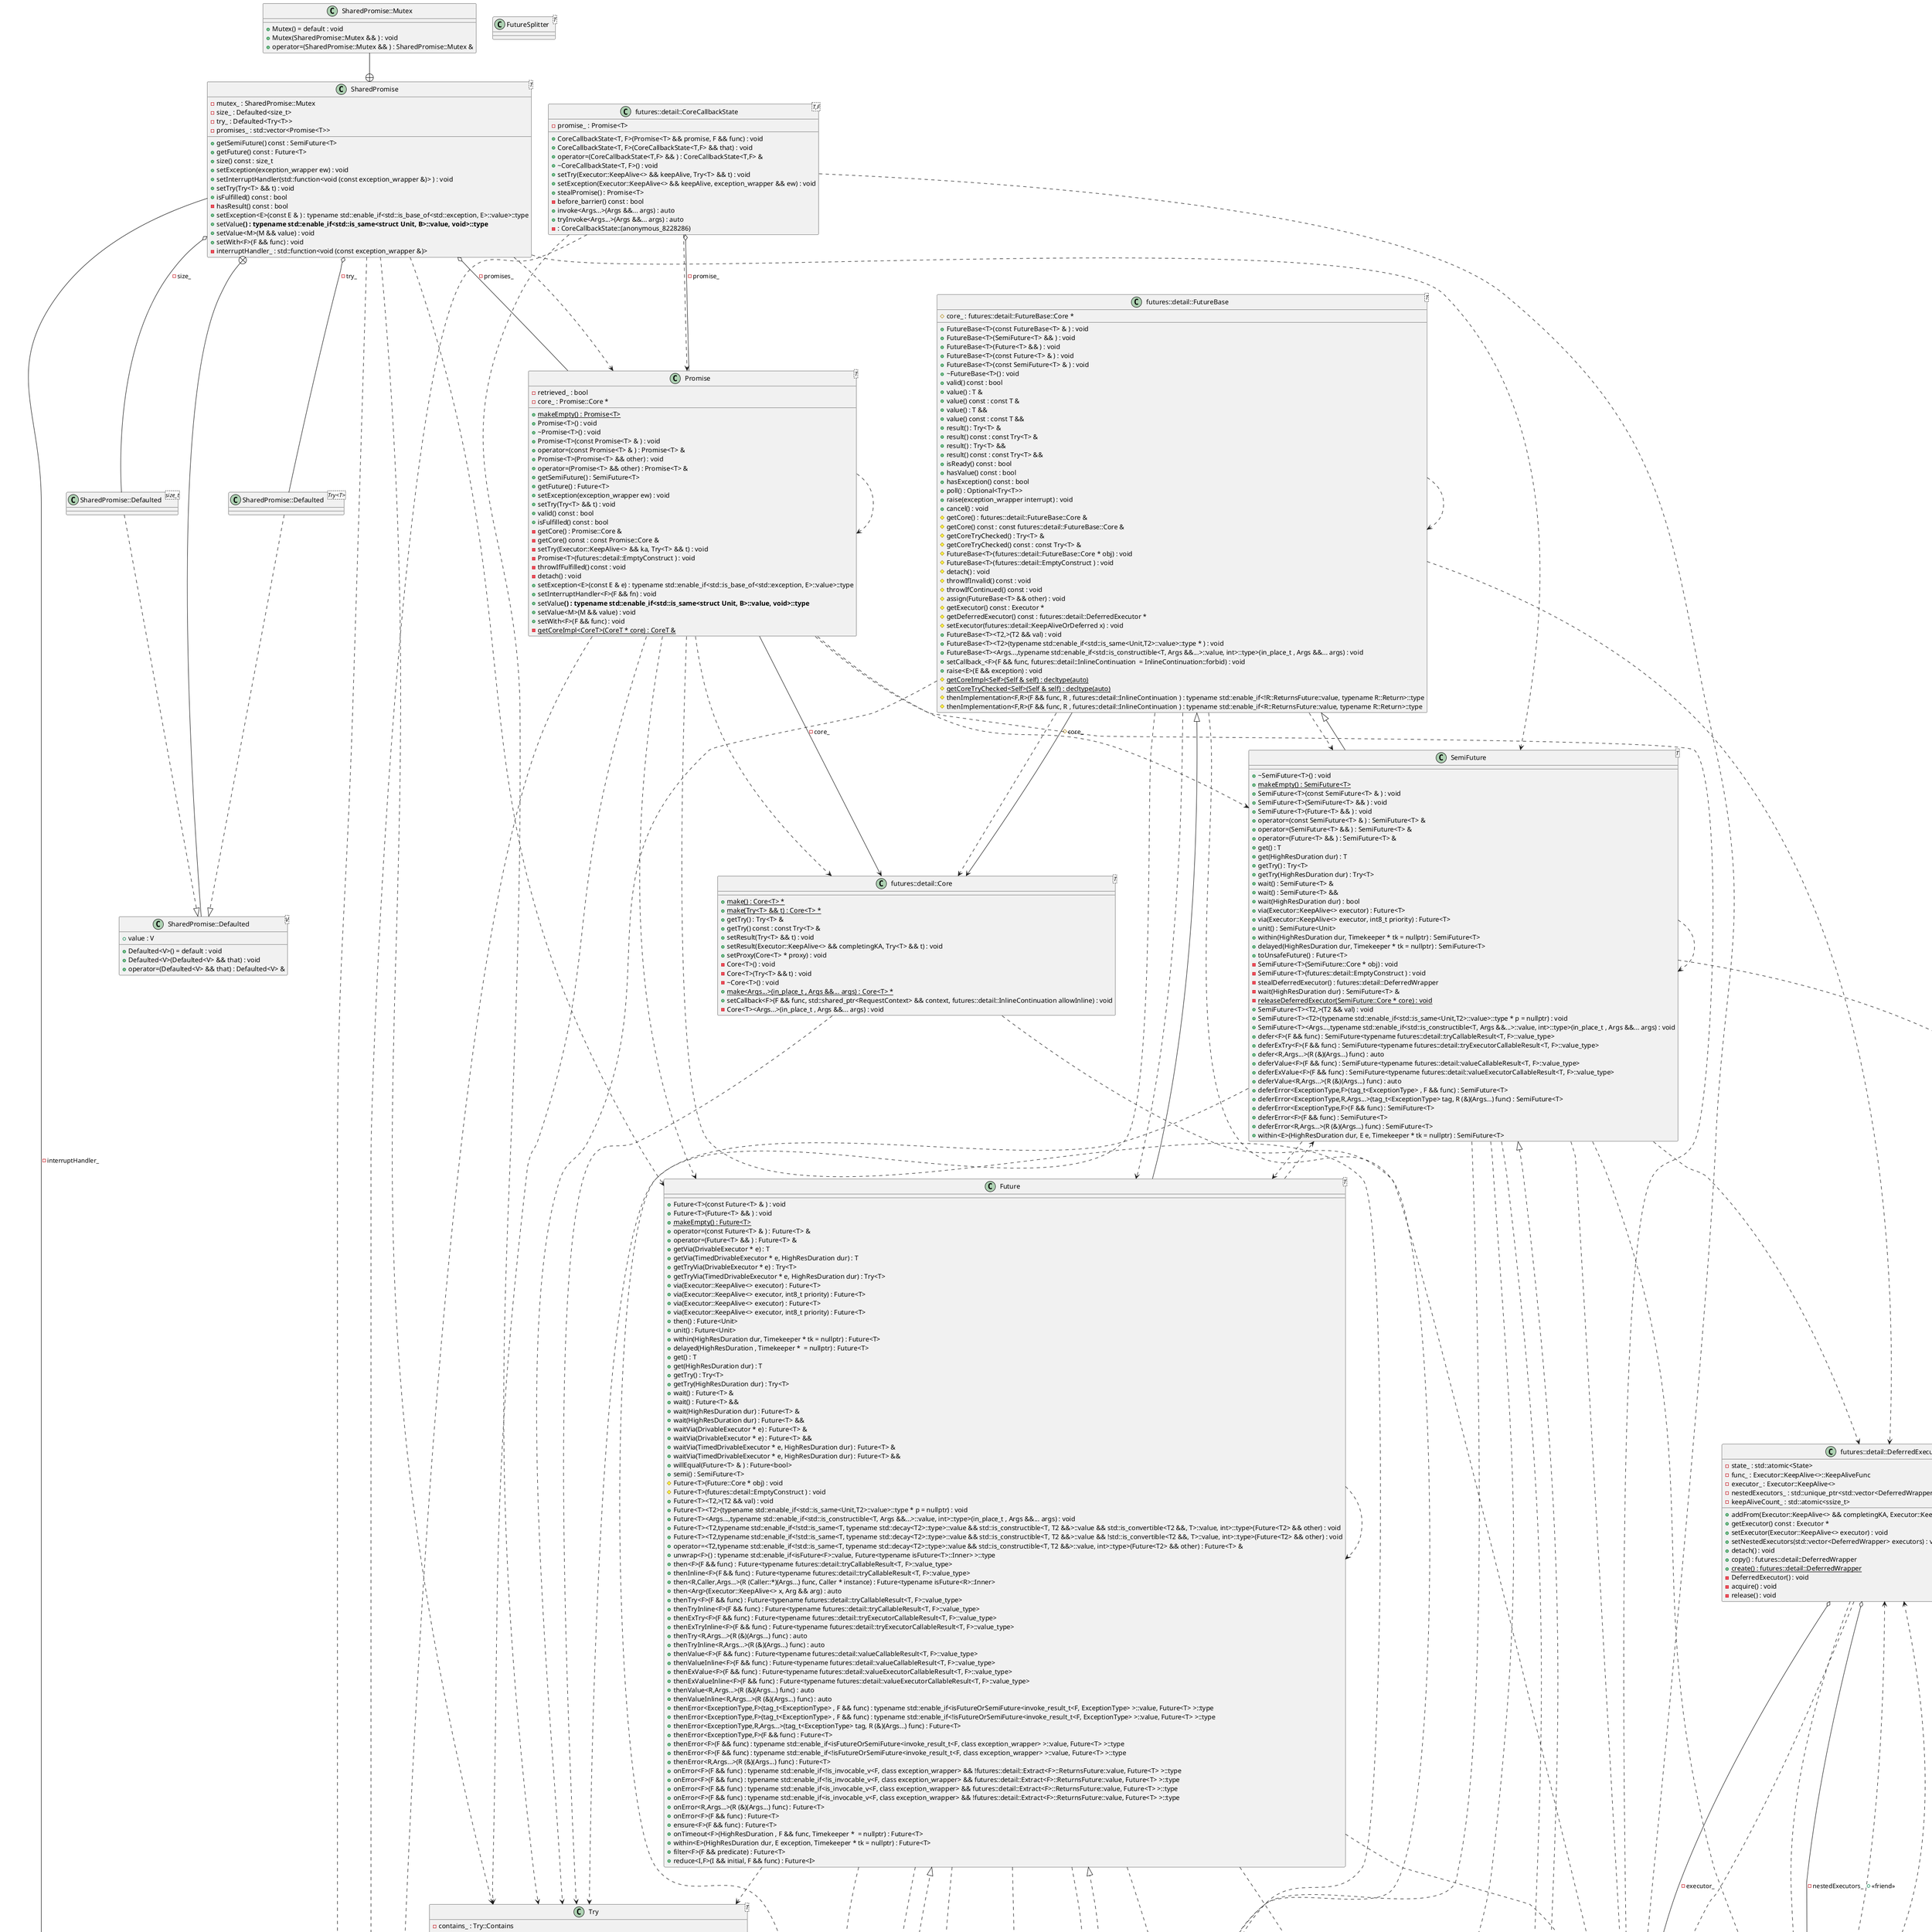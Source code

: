 @startuml
class "exception_wrapper" as C_0001539432614095357204
class C_0001539432614095357204 [[https://github.com/facebook/folly/blob/c7166a677d17ff0a52cb14e02a84ad0a75821ca7/folly/ExceptionWrapper.h#L161{exception_wrapper}]] {
{static} -onNoExceptionError(const char * name) : void
{static} -uninit_type_(const exception_wrapper * ) : const std::type_info *
{static} -as_exception_or_null_(const std::exception & ex) : const std::exception *
{static} -as_exception_or_null_(exception_wrapper::AnyException ) : const std::exception *
{static} +from_exception_ptr(const std::exception_ptr & eptr) : exception_wrapper
{static} +from_exception_ptr(std::exception_ptr && eptr) : exception_wrapper
+exception_wrapper() : void
+exception_wrapper(exception_wrapper && that) : void
+exception_wrapper(const exception_wrapper & that) : void
+operator=(exception_wrapper && that) : exception_wrapper &
+operator=(const exception_wrapper & that) : exception_wrapper &
+~exception_wrapper() : void
+exception_wrapper(std::exception_ptr ptr) : void
+swap(exception_wrapper & that) : void
+operator bool() const : bool
+operator!() const : bool
+reset() : void
+has_exception_ptr() const : bool
+get_exception() : std::exception *
+get_exception() const : const std::exception *
+to_exception_ptr() : std::exception_ptr
+to_exception_ptr() const : std::exception_ptr
{static} +none() : const std::type_info &
{static} +unknown() : const std::type_info &
+type() const : const std::type_info &
+what() const : fbstring
+class_name() const : fbstring
+throw_exception() const : void
{static} -noop_<Ret,Args...>(Args... ) : Ret
-exception_wrapper<Ex,As...>(exception_wrapper::ThrownTag , in_place_type_tag<Ex> , As &&... as) : void
-exception_wrapper<Ex,As...>(exception_wrapper::OnHeapTag , in_place_type_tag<Ex> , As &&... as) : void
-exception_wrapper<Ex,As...>(exception_wrapper::InSituTag , in_place_type_tag<Ex> , As &&... as) : void
{static} -handle_<This,CatchFns...>(std::false_type , This & this_, CatchFns &... fns) : void
{static} -handle_<This,CatchFns...>(std::true_type , This & this_, CatchFns &... fns) : void
{static} -with_exception_<Ex,This,Fn>(This & this_, Fn fn_) : _Bool
+exception_wrapper<Ex>(std::exception_ptr ptr, Ex & ex) : void
+exception_wrapper<Ex,Ex_,std::enable_if_t<static_cast<_Bool>(Conjunction<IsStdException<Ex_>, IsRegularExceptionType<Ex_> >::value), long>>(Ex && ex) : void
+exception_wrapper<Ex,Ex_,std::enable_if_t<static_cast<_Bool>(IsRegularExceptionType<Ex_>::value), long>>(in_place_t , Ex && ex) : void
+exception_wrapper<Ex,As...,std::enable_if_t<static_cast<_Bool>(IsRegularExceptionType<Ex>::value), long>>(in_place_type_tag<Ex> , As &&... as) : void
+get_exception<Ex>() : Ex *
+get_exception<Ex>() : const Ex *
+is_compatible_with<Ex>() : _Bool
+throw_with_nested<Ex>(Ex && ex) : void
+with_exception<Ex,Fn>(Fn fn) : _Bool
+with_exception<Ex,Fn>(Fn fn) : _Bool
+handle<CatchFns...>(CatchFns... fns) : void
+handle<CatchFns...>(CatchFns... fns) : void
- : exception_wrapper::(anonymous_3222246) [[[https://github.com/facebook/folly/blob/c7166a677d17ff0a52cb14e02a84ad0a75821ca7/folly/ExceptionWrapper.h#L337{}]]]
-vptr_ : const exception_wrapper::VTable * [[[https://github.com/facebook/folly/blob/c7166a677d17ff0a52cb14e02a84ad0a75821ca7/folly/ExceptionWrapper.h#L342{vptr_}]]]
{static} -uninit_ : const exception_wrapper::VTable [[[https://github.com/facebook/folly/blob/c7166a677d17ff0a52cb14e02a84ad0a75821ca7/folly/ExceptionWrapper.h#L205{uninit_}]]]
}
class "Unit" as C_0001149405143997573904
class C_0001149405143997573904 [[https://github.com/facebook/folly/blob/c7166a677d17ff0a52cb14e02a84ad0a75821ca7/folly/Unit.h#L36{Unit}]] {
+operator==(const Unit & ) const : bool
+operator!=(const Unit & ) const : bool
}
class "Try<T>" as C_0000135335628570802873
class C_0000135335628570802873 [[https://github.com/facebook/folly/blob/c7166a677d17ff0a52cb14e02a84ad0a75821ca7/folly/Try.h#L52{Try}]] {
+Try<T>() : void
+Try<T>(const T & v) : void
+Try<T>(T && v) : void
+Try<T>(exception_wrapper e) : void
+Try<T>(Try<T> && t) : void
+operator=(Try<T> && t) : Try<T> &
+Try<T>(const Try<T> & t) : void
+operator=(const Try<T> & t) : Try<T> &
+~Try<T>() : void
+value() : T &
+value() : T &&
+value() const : const T &
+value() const : const T &&
+throwIfFailed() const : void
+operator*() const : const T &
+operator*() : T &
+operator*() : T &&
+operator*() const : const T &&
+operator->() const : const T *
+operator->() : T *
+hasValue() const : bool
+hasException() const : bool
+exception() : exception_wrapper &
+exception() : exception_wrapper &&
+exception() const : const exception_wrapper &
+exception() const : const exception_wrapper &&
+tryGetExceptionObject() : std::exception *
+tryGetExceptionObject() const : const std::exception *
-destroy() : void
+Try<T><Args...>(in_place_t , Args &&... args) : void
+Try<T><T2>(typename std::enable_if<std::is_same<Unit,T2>::value,const Try<void> &>::type t) : void
+emplace<Args...>(Args &&... args) : T &
+emplaceException<Args...>(Args &&... args) : class exception_wrapper &
+hasException<Ex>() : _Bool
+tryGetExceptionObject<E>() : E *
+tryGetExceptionObject<E>() : const E *
+withException<Ex,F>(F func) : _Bool
+withException<Ex,F>(F func) : _Bool
+withException<F>(F func) : _Bool
+withException<F>(F func) : _Bool
+get<_Bool isTry,R>() : typename std::enable_if<isTry, R>::type
+get<_Bool isTry,R>() : typename std::enable_if<!isTry, R>::type
-contains_ : Try::Contains [[[https://github.com/facebook/folly/blob/c7166a677d17ff0a52cb14e02a84ad0a75821ca7/folly/Try.h#L356{contains_}]]]
- : Try::(anonymous_3397912) [[[https://github.com/facebook/folly/blob/c7166a677d17ff0a52cb14e02a84ad0a75821ca7/folly/Try.h#L357{}]]]
}
class "futures::detail::UniqueDeleter" as C_0000547783453785439447
class C_0000547783453785439447 [[https://github.com/facebook/folly/blob/c7166a677d17ff0a52cb14e02a84ad0a75821ca7/folly/futures/detail/Core.h#L78{UniqueDeleter}]] {
+operator()(futures::detail::DeferredExecutor * ptr) : void
}
class "futures::detail::DeferredExecutor" as C_0001108426710866155196
class C_0001108426710866155196 [[https://github.com/facebook/folly/blob/c7166a677d17ff0a52cb14e02a84ad0a75821ca7/folly/futures/detail/Core.h#L142{DeferredExecutor}]] {
+addFrom(Executor::KeepAlive<> && completingKA, Executor::KeepAlive<>::KeepAliveFunc func) : void
+getExecutor() const : Executor *
+setExecutor(Executor::KeepAlive<> executor) : void
+setNestedExecutors(std::vector<DeferredWrapper> executors) : void
+detach() : void
+copy() : futures::detail::DeferredWrapper
{static} +create() : futures::detail::DeferredWrapper
-DeferredExecutor() : void
-acquire() : void
-release() : void
-state_ : std::atomic<State> [[[https://github.com/facebook/folly/blob/c7166a677d17ff0a52cb14e02a84ad0a75821ca7/folly/futures/detail/Core.h#L175{state_}]]]
-func_ : Executor::KeepAlive<>::KeepAliveFunc [[[https://github.com/facebook/folly/blob/c7166a677d17ff0a52cb14e02a84ad0a75821ca7/folly/futures/detail/Core.h#L176{func_}]]]
-executor_ : Executor::KeepAlive<> [[[https://github.com/facebook/folly/blob/c7166a677d17ff0a52cb14e02a84ad0a75821ca7/folly/futures/detail/Core.h#L177{executor_}]]]
-nestedExecutors_ : std::unique_ptr<std::vector<DeferredWrapper>> [[[https://github.com/facebook/folly/blob/c7166a677d17ff0a52cb14e02a84ad0a75821ca7/folly/futures/detail/Core.h#L178{nestedExecutors_}]]]
-keepAliveCount_ : std::atomic<ssize_t> [[[https://github.com/facebook/folly/blob/c7166a677d17ff0a52cb14e02a84ad0a75821ca7/folly/futures/detail/Core.h#L179{keepAliveCount_}]]]
}
class "futures::detail::Core<T>" as C_0000487431047047122182
class C_0000487431047047122182 [[https://github.com/facebook/folly/blob/c7166a677d17ff0a52cb14e02a84ad0a75821ca7/folly/futures/detail/Core.h#L504{Core}]] {
{static} +make() : Core<T> *
{static} +make(Try<T> && t) : Core<T> *
+getTry() : Try<T> &
+getTry() const : const Try<T> &
+setResult(Try<T> && t) : void
+setResult(Executor::KeepAlive<> && completingKA, Try<T> && t) : void
+setProxy(Core<T> * proxy) : void
-Core<T>() : void
-Core<T>(Try<T> && t) : void
-~Core<T>() : void
{static} +make<Args...>(in_place_t , Args &&... args) : Core<T> *
+setCallback<F>(F && func, std::shared_ptr<RequestContext> && context, futures::detail::InlineContinuation allowInline) : void
-Core<T><Args...>(in_place_t , Args &&... args) : void
}
class "futures::detail::EmptyConstruct" as C_0001636747636195825603
class C_0001636747636195825603 [[https://github.com/facebook/folly/blob/c7166a677d17ff0a52cb14e02a84ad0a75821ca7/folly/futures/Promise.h#L68{EmptyConstruct}]] {
}
class "futures::detail::FutureBase<T>" as C_0000725183341054102552
class C_0000725183341054102552 [[https://github.com/facebook/folly/blob/c7166a677d17ff0a52cb14e02a84ad0a75821ca7/folly/futures/Future.h#L116{FutureBase}]] {
+FutureBase<T>(const FutureBase<T> & ) : void
+FutureBase<T>(SemiFuture<T> && ) : void
+FutureBase<T>(Future<T> && ) : void
+FutureBase<T>(const Future<T> & ) : void
+FutureBase<T>(const SemiFuture<T> & ) : void
+~FutureBase<T>() : void
+valid() const : bool
+value() : T &
+value() const : const T &
+value() : T &&
+value() const : const T &&
+result() : Try<T> &
+result() const : const Try<T> &
+result() : Try<T> &&
+result() const : const Try<T> &&
+isReady() const : bool
+hasValue() const : bool
+hasException() const : bool
+poll() : Optional<Try<T>>
+raise(exception_wrapper interrupt) : void
+cancel() : void
#getCore() : futures::detail::FutureBase::Core &
#getCore() const : const futures::detail::FutureBase::Core &
#getCoreTryChecked() : Try<T> &
#getCoreTryChecked() const : const Try<T> &
#FutureBase<T>(futures::detail::FutureBase::Core * obj) : void
#FutureBase<T>(futures::detail::EmptyConstruct ) : void
#detach() : void
#throwIfInvalid() const : void
#throwIfContinued() const : void
#assign(FutureBase<T> && other) : void
#getExecutor() const : Executor *
#getDeferredExecutor() const : futures::detail::DeferredExecutor *
#setExecutor(futures::detail::KeepAliveOrDeferred x) : void
+FutureBase<T><T2,>(T2 && val) : void
+FutureBase<T><T2>(typename std::enable_if<std::is_same<Unit,T2>::value>::type * ) : void
+FutureBase<T><Args...,typename std::enable_if<std::is_constructible<T, Args &&...>::value, int>::type>(in_place_t , Args &&... args) : void
+setCallback_<F>(F && func, futures::detail::InlineContinuation  = InlineContinuation::forbid) : void
+raise<E>(E && exception) : void
{static} #getCoreImpl<Self>(Self & self) : decltype(auto)
{static} #getCoreTryChecked<Self>(Self & self) : decltype(auto)
#thenImplementation<F,R>(F && func, R , futures::detail::InlineContinuation ) : typename std::enable_if<!R::ReturnsFuture::value, typename R::Return>::type
#thenImplementation<F,R>(F && func, R , futures::detail::InlineContinuation ) : typename std::enable_if<R::ReturnsFuture::value, typename R::Return>::type
#core_ : futures::detail::FutureBase::Core * [[[https://github.com/facebook/folly/blob/c7166a677d17ff0a52cb14e02a84ad0a75821ca7/folly/futures/Future.h#L383{core_}]]]
}
class "futures::detail::CoreCallbackState<T,F>" as C_0001797157475442677168
class C_0001797157475442677168 [[https://github.com/facebook/folly/blob/c7166a677d17ff0a52cb14e02a84ad0a75821ca7/folly/futures/Future-inl.h#L104{CoreCallbackState}]] {
+CoreCallbackState<T, F>(Promise<T> && promise, F && func) : void
+CoreCallbackState<T, F>(CoreCallbackState<T,F> && that) : void
+operator=(CoreCallbackState<T,F> && ) : CoreCallbackState<T,F> &
+~CoreCallbackState<T, F>() : void
+setTry(Executor::KeepAlive<> && keepAlive, Try<T> && t) : void
+setException(Executor::KeepAlive<> && keepAlive, exception_wrapper && ew) : void
+stealPromise() : Promise<T>
-before_barrier() const : bool
+invoke<Args...>(Args &&... args) : auto
+tryInvoke<Args...>(Args &&... args) : auto
- : CoreCallbackState::(anonymous_8228286) [[[https://github.com/facebook/folly/blob/c7166a677d17ff0a52cb14e02a84ad0a75821ca7/folly/futures/Future-inl.h#L159{}]]]
-promise_ : Promise<T> [[[https://github.com/facebook/folly/blob/c7166a677d17ff0a52cb14e02a84ad0a75821ca7/folly/futures/Future-inl.h#L162{promise_}]]]
}
class "Executor::KeepAlive" as C_0002242828088217415598
class C_0002242828088217415598 {
}
class "Promise<T>" as C_0001778078938283944881
class C_0001778078938283944881 [[https://github.com/facebook/folly/blob/c7166a677d17ff0a52cb14e02a84ad0a75821ca7/folly/futures/Promise.h#L147{Promise}]] {
{static} +makeEmpty() : Promise<T>
+Promise<T>() : void
+~Promise<T>() : void
+Promise<T>(const Promise<T> & ) : void
+operator=(const Promise<T> & ) : Promise<T> &
+Promise<T>(Promise<T> && other) : void
+operator=(Promise<T> && other) : Promise<T> &
+getSemiFuture() : SemiFuture<T>
+getFuture() : Future<T>
+setException(exception_wrapper ew) : void
+setTry(Try<T> && t) : void
+valid() const : bool
+isFulfilled() const : bool
-getCore() : Promise::Core &
-getCore() const : const Promise::Core &
-setTry(Executor::KeepAlive<> && ka, Try<T> && t) : void
-Promise<T>(futures::detail::EmptyConstruct ) : void
-throwIfFulfilled() const : void
-detach() : void
+setException<E>(const E & e) : typename std::enable_if<std::is_base_of<std::exception, E>::value>::type
+setInterruptHandler<F>(F && fn) : void
+setValue<B>() : typename std::enable_if<std::is_same<struct Unit, B>::value, void>::type
+setValue<M>(M && value) : void
+setWith<F>(F && func) : void
{static} -getCoreImpl<CoreT>(CoreT * core) : CoreT &
-retrieved_ : bool [[[https://github.com/facebook/folly/blob/c7166a677d17ff0a52cb14e02a84ad0a75821ca7/folly/futures/Promise.h#L418{retrieved_}]]]
-core_ : Promise::Core * [[[https://github.com/facebook/folly/blob/c7166a677d17ff0a52cb14e02a84ad0a75821ca7/folly/futures/Promise.h#L444{core_}]]]
}
abstract "DrivableExecutor" as C_0000481841646641149488
abstract C_0000481841646641149488 [[https://github.com/facebook/folly/blob/c7166a677d17ff0a52cb14e02a84ad0a75821ca7/folly/executors/DrivableExecutor.h#L40{DrivableExecutor}]] {
+~DrivableExecutor() = default : void
{abstract} +drive() = 0 : void
}
class "TimedDrivableExecutor" as C_0000769434624932181431
class C_0000769434624932181431 [[https://github.com/facebook/folly/blob/c7166a677d17ff0a52cb14e02a84ad0a75821ca7/folly/executors/TimedDrivableExecutor.h#L30{TimedDrivableExecutor}]] {
+TimedDrivableExecutor() : void
+~TimedDrivableExecutor() : void
+drive() : void
+try_drive() : bool
+add(Func ) : void
+run() : size_t
+drain() : size_t
+wait() : void
+try_wait() : bool
+try_drive_for<Rep,Period>(const std::chrono::duration<Rep,Period> & timeout) : _Bool
+try_drive_until<Clock,Duration>(const std::chrono::time_point<Clock,Duration> & deadline) : _Bool
+try_wait_for<Rep,Period>(const std::chrono::duration<Rep,Period> & timeout) : _Bool
+try_wait_until<Clock,Duration>(const std::chrono::time_point<Clock,Duration> & deadline) : _Bool
-queue_ : UMPSCQueue<Func,true> [[[https://github.com/facebook/folly/blob/c7166a677d17ff0a52cb14e02a84ad0a75821ca7/folly/executors/TimedDrivableExecutor.h#L99{queue_}]]]
-func_ : Func [[[https://github.com/facebook/folly/blob/c7166a677d17ff0a52cb14e02a84ad0a75821ca7/folly/executors/TimedDrivableExecutor.h#L100{func_}]]]
}
class "SemiFuture<Unit>" as C_0000630050676637484276
class C_0000630050676637484276 {
}
class "SemiFuture<T>" as C_0000156632990802225029
class C_0000156632990802225029 [[https://github.com/facebook/folly/blob/c7166a677d17ff0a52cb14e02a84ad0a75821ca7/folly/futures/Future.h#L487{SemiFuture}]] {
+~SemiFuture<T>() : void
{static} +makeEmpty() : SemiFuture<T>
+SemiFuture<T>(const SemiFuture<T> & ) : void
+SemiFuture<T>(SemiFuture<T> && ) : void
+SemiFuture<T>(Future<T> && ) : void
+operator=(const SemiFuture<T> & ) : SemiFuture<T> &
+operator=(SemiFuture<T> && ) : SemiFuture<T> &
+operator=(Future<T> && ) : SemiFuture<T> &
+get() : T
+get(HighResDuration dur) : T
+getTry() : Try<T>
+getTry(HighResDuration dur) : Try<T>
+wait() : SemiFuture<T> &
+wait() : SemiFuture<T> &&
+wait(HighResDuration dur) : bool
+via(Executor::KeepAlive<> executor) : Future<T>
+via(Executor::KeepAlive<> executor, int8_t priority) : Future<T>
+unit() : SemiFuture<Unit>
+within(HighResDuration dur, Timekeeper * tk = nullptr) : SemiFuture<T>
+delayed(HighResDuration dur, Timekeeper * tk = nullptr) : SemiFuture<T>
+toUnsafeFuture() : Future<T>
-SemiFuture<T>(SemiFuture::Core * obj) : void
-SemiFuture<T>(futures::detail::EmptyConstruct ) : void
-stealDeferredExecutor() : futures::detail::DeferredWrapper
-wait(HighResDuration dur) : SemiFuture<T> &
{static} -releaseDeferredExecutor(SemiFuture::Core * core) : void
+SemiFuture<T><T2,>(T2 && val) : void
+SemiFuture<T><T2>(typename std::enable_if<std::is_same<Unit,T2>::value>::type * p = nullptr) : void
+SemiFuture<T><Args...,typename std::enable_if<std::is_constructible<T, Args &&...>::value, int>::type>(in_place_t , Args &&... args) : void
+defer<F>(F && func) : SemiFuture<typename futures::detail::tryCallableResult<T, F>::value_type>
+deferExTry<F>(F && func) : SemiFuture<typename futures::detail::tryExecutorCallableResult<T, F>::value_type>
+defer<R,Args...>(R (&)(Args...) func) : auto
+deferValue<F>(F && func) : SemiFuture<typename futures::detail::valueCallableResult<T, F>::value_type>
+deferExValue<F>(F && func) : SemiFuture<typename futures::detail::valueExecutorCallableResult<T, F>::value_type>
+deferValue<R,Args...>(R (&)(Args...) func) : auto
+deferError<ExceptionType,F>(tag_t<ExceptionType> , F && func) : SemiFuture<T>
+deferError<ExceptionType,R,Args...>(tag_t<ExceptionType> tag, R (&)(Args...) func) : SemiFuture<T>
+deferError<ExceptionType,F>(F && func) : SemiFuture<T>
+deferError<F>(F && func) : SemiFuture<T>
+deferError<R,Args...>(R (&)(Args...) func) : SemiFuture<T>
+within<E>(HighResDuration dur, E e, Timekeeper * tk = nullptr) : SemiFuture<T>
}
class "Future<Unit>" as C_0000873025366658585071
class C_0000873025366658585071 {
}
class "Future<bool>" as C_0000219446053632489521
class C_0000219446053632489521 {
}
class "Future<T>" as C_0000432533400863196245
class C_0000432533400863196245 [[https://github.com/facebook/folly/blob/c7166a677d17ff0a52cb14e02a84ad0a75821ca7/folly/futures/Future.h#L1003{Future}]] {
+Future<T>(const Future<T> & ) : void
+Future<T>(Future<T> && ) : void
{static} +makeEmpty() : Future<T>
+operator=(const Future<T> & ) : Future<T> &
+operator=(Future<T> && ) : Future<T> &
+getVia(DrivableExecutor * e) : T
+getVia(TimedDrivableExecutor * e, HighResDuration dur) : T
+getTryVia(DrivableExecutor * e) : Try<T>
+getTryVia(TimedDrivableExecutor * e, HighResDuration dur) : Try<T>
+via(Executor::KeepAlive<> executor) : Future<T>
+via(Executor::KeepAlive<> executor, int8_t priority) : Future<T>
+via(Executor::KeepAlive<> executor) : Future<T>
+via(Executor::KeepAlive<> executor, int8_t priority) : Future<T>
+then() : Future<Unit>
+unit() : Future<Unit>
+within(HighResDuration dur, Timekeeper * tk = nullptr) : Future<T>
+delayed(HighResDuration , Timekeeper *  = nullptr) : Future<T>
+get() : T
+get(HighResDuration dur) : T
+getTry() : Try<T>
+getTry(HighResDuration dur) : Try<T>
+wait() : Future<T> &
+wait() : Future<T> &&
+wait(HighResDuration dur) : Future<T> &
+wait(HighResDuration dur) : Future<T> &&
+waitVia(DrivableExecutor * e) : Future<T> &
+waitVia(DrivableExecutor * e) : Future<T> &&
+waitVia(TimedDrivableExecutor * e, HighResDuration dur) : Future<T> &
+waitVia(TimedDrivableExecutor * e, HighResDuration dur) : Future<T> &&
+willEqual(Future<T> & ) : Future<bool>
+semi() : SemiFuture<T>
#Future<T>(Future::Core * obj) : void
#Future<T>(futures::detail::EmptyConstruct ) : void
+Future<T><T2,>(T2 && val) : void
+Future<T><T2>(typename std::enable_if<std::is_same<Unit,T2>::value>::type * p = nullptr) : void
+Future<T><Args...,typename std::enable_if<std::is_constructible<T, Args &&...>::value, int>::type>(in_place_t , Args &&... args) : void
+Future<T><T2,typename std::enable_if<!std::is_same<T, typename std::decay<T2>::type>::value && std::is_constructible<T, T2 &&>::value && std::is_convertible<T2 &&, T>::value, int>::type>(Future<T2> && other) : void
+Future<T><T2,typename std::enable_if<!std::is_same<T, typename std::decay<T2>::type>::value && std::is_constructible<T, T2 &&>::value && !std::is_convertible<T2 &&, T>::value, int>::type>(Future<T2> && other) : void
+operator=<T2,typename std::enable_if<!std::is_same<T, typename std::decay<T2>::type>::value && std::is_constructible<T, T2 &&>::value, int>::type>(Future<T2> && other) : Future<T> &
+unwrap<F>() : typename std::enable_if<isFuture<F>::value, Future<typename isFuture<T>::Inner> >::type
+then<F>(F && func) : Future<typename futures::detail::tryCallableResult<T, F>::value_type>
+thenInline<F>(F && func) : Future<typename futures::detail::tryCallableResult<T, F>::value_type>
+then<R,Caller,Args...>(R (Caller::*)(Args...) func, Caller * instance) : Future<typename isFuture<R>::Inner>
+then<Arg>(Executor::KeepAlive<> x, Arg && arg) : auto
+thenTry<F>(F && func) : Future<typename futures::detail::tryCallableResult<T, F>::value_type>
+thenTryInline<F>(F && func) : Future<typename futures::detail::tryCallableResult<T, F>::value_type>
+thenExTry<F>(F && func) : Future<typename futures::detail::tryExecutorCallableResult<T, F>::value_type>
+thenExTryInline<F>(F && func) : Future<typename futures::detail::tryExecutorCallableResult<T, F>::value_type>
+thenTry<R,Args...>(R (&)(Args...) func) : auto
+thenTryInline<R,Args...>(R (&)(Args...) func) : auto
+thenValue<F>(F && func) : Future<typename futures::detail::valueCallableResult<T, F>::value_type>
+thenValueInline<F>(F && func) : Future<typename futures::detail::valueCallableResult<T, F>::value_type>
+thenExValue<F>(F && func) : Future<typename futures::detail::valueExecutorCallableResult<T, F>::value_type>
+thenExValueInline<F>(F && func) : Future<typename futures::detail::valueExecutorCallableResult<T, F>::value_type>
+thenValue<R,Args...>(R (&)(Args...) func) : auto
+thenValueInline<R,Args...>(R (&)(Args...) func) : auto
+thenError<ExceptionType,F>(tag_t<ExceptionType> , F && func) : typename std::enable_if<isFutureOrSemiFuture<invoke_result_t<F, ExceptionType> >::value, Future<T> >::type
+thenError<ExceptionType,F>(tag_t<ExceptionType> , F && func) : typename std::enable_if<!isFutureOrSemiFuture<invoke_result_t<F, ExceptionType> >::value, Future<T> >::type
+thenError<ExceptionType,R,Args...>(tag_t<ExceptionType> tag, R (&)(Args...) func) : Future<T>
+thenError<ExceptionType,F>(F && func) : Future<T>
+thenError<F>(F && func) : typename std::enable_if<isFutureOrSemiFuture<invoke_result_t<F, class exception_wrapper> >::value, Future<T> >::type
+thenError<F>(F && func) : typename std::enable_if<!isFutureOrSemiFuture<invoke_result_t<F, class exception_wrapper> >::value, Future<T> >::type
+thenError<R,Args...>(R (&)(Args...) func) : Future<T>
+onError<F>(F && func) : typename std::enable_if<!is_invocable_v<F, class exception_wrapper> && !futures::detail::Extract<F>::ReturnsFuture::value, Future<T> >::type
+onError<F>(F && func) : typename std::enable_if<!is_invocable_v<F, class exception_wrapper> && futures::detail::Extract<F>::ReturnsFuture::value, Future<T> >::type
+onError<F>(F && func) : typename std::enable_if<is_invocable_v<F, class exception_wrapper> && futures::detail::Extract<F>::ReturnsFuture::value, Future<T> >::type
+onError<F>(F && func) : typename std::enable_if<is_invocable_v<F, class exception_wrapper> && !futures::detail::Extract<F>::ReturnsFuture::value, Future<T> >::type
+onError<R,Args...>(R (&)(Args...) func) : Future<T>
+onError<F>(F && func) : Future<T>
+ensure<F>(F && func) : Future<T>
+onTimeout<F>(HighResDuration , F && func, Timekeeper *  = nullptr) : Future<T>
+within<E>(HighResDuration dur, E exception, Timekeeper * tk = nullptr) : Future<T>
+filter<F>(F && predicate) : Future<T>
+reduce<I,F>(I && initial, F && func) : Future<I>
}
abstract "Timekeeper" as C_0001579326926673473295
abstract C_0001579326926673473295 [[https://github.com/facebook/folly/blob/c7166a677d17ff0a52cb14e02a84ad0a75821ca7/folly/futures/Future.h#L1973{Timekeeper}]] {
+~Timekeeper() = default : void
{abstract} +after(HighResDuration dur) = 0 : SemiFuture<Unit>
+afterUnsafe(HighResDuration dur) : Future<Unit>
+at<Clock>(std::chrono::time_point<Clock> when) : SemiFuture<struct Unit>
+atUnsafe<Clock>(std::chrono::time_point<Clock> when) : Future<struct Unit>
}
class "SharedPromise::Defaulted<size_t>" as C_0000742750151299031844
class C_0000742750151299031844 {
}
class "SharedPromise::Defaulted<Try<T>>" as C_0000616814101618455991
class C_0000616814101618455991 {
}
class "SharedPromise<T>" as C_0000070676212088190880
class C_0000070676212088190880 [[https://github.com/facebook/folly/blob/c7166a677d17ff0a52cb14e02a84ad0a75821ca7/folly/futures/SharedPromise.h#L41{SharedPromise}]] {
+getSemiFuture() const : SemiFuture<T>
+getFuture() const : Future<T>
+size() const : size_t
+setException(exception_wrapper ew) : void
+setInterruptHandler(std::function<void (const exception_wrapper &)> ) : void
+setTry(Try<T> && t) : void
+isFulfilled() const : bool
-hasResult() const : bool
+setException<E>(const E & ) : typename std::enable_if<std::is_base_of<std::exception, E>::value>::type
+setValue<B>() : typename std::enable_if<std::is_same<struct Unit, B>::value, void>::type
+setValue<M>(M && value) : void
+setWith<F>(F && func) : void
-mutex_ : SharedPromise::Mutex [[[https://github.com/facebook/folly/blob/c7166a677d17ff0a52cb14e02a84ad0a75821ca7/folly/futures/SharedPromise.h#L130{mutex_}]]]
-size_ : Defaulted<size_t> [[[https://github.com/facebook/folly/blob/c7166a677d17ff0a52cb14e02a84ad0a75821ca7/folly/futures/SharedPromise.h#L131{size_}]]]
-try_ : Defaulted<Try<T>> [[[https://github.com/facebook/folly/blob/c7166a677d17ff0a52cb14e02a84ad0a75821ca7/folly/futures/SharedPromise.h#L132{try_}]]]
-promises_ : std::vector<Promise<T>> [[[https://github.com/facebook/folly/blob/c7166a677d17ff0a52cb14e02a84ad0a75821ca7/folly/futures/SharedPromise.h#L133{promises_}]]]
-interruptHandler_ : std::function<void (const exception_wrapper &)> [[[https://github.com/facebook/folly/blob/c7166a677d17ff0a52cb14e02a84ad0a75821ca7/folly/futures/SharedPromise.h#L134{interruptHandler_}]]]
}
class "SharedPromise::Mutex" as C_0001000827240401510911
class C_0001000827240401510911 [[https://github.com/facebook/folly/blob/c7166a677d17ff0a52cb14e02a84ad0a75821ca7/folly/futures/SharedPromise.h#L104{SharedPromise##Mutex}]] {
+Mutex() = default : void
+Mutex(SharedPromise::Mutex && ) : void
+operator=(SharedPromise::Mutex && ) : SharedPromise::Mutex &
}
class "SharedPromise::Defaulted<V>" as C_0000764427108203128807
class C_0000764427108203128807 [[https://github.com/facebook/folly/blob/c7166a677d17ff0a52cb14e02a84ad0a75821ca7/folly/futures/SharedPromise.h#L111{SharedPromise##Defaulted}]] {
+Defaulted<V>() = default : void
+Defaulted<V>(Defaulted<V> && that) : void
+operator=(Defaulted<V> && that) : Defaulted<V> &
+value : V [[[https://github.com/facebook/folly/blob/c7166a677d17ff0a52cb14e02a84ad0a75821ca7/folly/futures/SharedPromise.h#L116{value}]]]
}
class "FutureSplitter<T>" as C_0000913905008779572763
class C_0000913905008779572763 [[https://github.com/facebook/folly/blob/c7166a677d17ff0a52cb14e02a84ad0a75821ca7/folly/futures/Future.h#L111{FutureSplitter}]] {
}
C_0000135335628570802873 ..> C_0001539432614095357204
C_0000135335628570802873 ..> C_0000135335628570802873
C_0000547783453785439447 ..> C_0001108426710866155196
C_0001108426710866155196 ..> C_0002242828088217415598
C_0001108426710866155196 ..> C_0000547783453785439447
C_0001108426710866155196 o-- C_0002242828088217415598 : -executor_
C_0001108426710866155196 o-- C_0001108426710866155196 : -nestedExecutors_
C_0001108426710866155196 o-- C_0000547783453785439447 : -nestedExecutors_
C_0001108426710866155196 <.. C_0000547783453785439447 : +<<friend>>
C_0000487431047047122182 ..> C_0000135335628570802873
C_0000487431047047122182 ..> C_0002242828088217415598
C_0000725183341054102552 ..> C_0000725183341054102552
C_0000725183341054102552 ..> C_0000156632990802225029
C_0000725183341054102552 ..> C_0000432533400863196245
C_0000725183341054102552 ..> C_0000135335628570802873
C_0000725183341054102552 ..> C_0001539432614095357204
C_0000725183341054102552 ..> C_0000487431047047122182
C_0000725183341054102552 ..> C_0001636747636195825603
C_0000725183341054102552 ..> C_0001108426710866155196
C_0000725183341054102552 --> C_0000487431047047122182 : #core_
C_0001797157475442677168 ..> C_0001778078938283944881
C_0001797157475442677168 ..> C_0002242828088217415598
C_0001797157475442677168 ..> C_0000135335628570802873
C_0001797157475442677168 ..> C_0001539432614095357204
C_0001797157475442677168 o-- C_0001778078938283944881 : -promise_
C_0001778078938283944881 ..> C_0001778078938283944881
C_0001778078938283944881 ..> C_0000156632990802225029
C_0001778078938283944881 ..> C_0000432533400863196245
C_0001778078938283944881 ..> C_0001539432614095357204
C_0001778078938283944881 ..> C_0000135335628570802873
C_0001778078938283944881 ..> C_0000487431047047122182
C_0001778078938283944881 ..> C_0002242828088217415598
C_0001778078938283944881 ..> C_0001636747636195825603
C_0001778078938283944881 --> C_0000487431047047122182 : -core_
C_0000481841646641149488 <|-- C_0000769434624932181431
C_0000630050676637484276 ..> C_0001149405143997573904
C_0000630050676637484276 ..|> C_0000156632990802225029
C_0000156632990802225029 ..> C_0000156632990802225029
C_0000156632990802225029 ..> C_0000432533400863196245
C_0000156632990802225029 ..> C_0000135335628570802873
C_0000156632990802225029 ..> C_0002242828088217415598
C_0000156632990802225029 ..> C_0001149405143997573904
C_0000156632990802225029 ..> C_0000630050676637484276
C_0000156632990802225029 ..> C_0001579326926673473295
C_0000156632990802225029 ..> C_0001636747636195825603
C_0000156632990802225029 ..> C_0001108426710866155196
C_0000156632990802225029 ..> C_0000547783453785439447
C_0000725183341054102552 <|-- C_0000156632990802225029
C_0000873025366658585071 ..> C_0001149405143997573904
C_0000873025366658585071 ..|> C_0000432533400863196245
C_0000219446053632489521 ..|> C_0000432533400863196245
C_0000432533400863196245 ..> C_0000432533400863196245
C_0000432533400863196245 ..> C_0000481841646641149488
C_0000432533400863196245 ..> C_0000769434624932181431
C_0000432533400863196245 ..> C_0000135335628570802873
C_0000432533400863196245 ..> C_0002242828088217415598
C_0000432533400863196245 ..> C_0001149405143997573904
C_0000432533400863196245 ..> C_0000873025366658585071
C_0000432533400863196245 ..> C_0001579326926673473295
C_0000432533400863196245 ..> C_0000219446053632489521
C_0000432533400863196245 ..> C_0000156632990802225029
C_0000432533400863196245 ..> C_0001636747636195825603
C_0000725183341054102552 <|-- C_0000432533400863196245
C_0001579326926673473295 ..> C_0001149405143997573904
C_0001579326926673473295 ..> C_0000630050676637484276
C_0001579326926673473295 ..> C_0000873025366658585071
C_0000742750151299031844 ..|> C_0000764427108203128807
C_0000616814101618455991 ..|> C_0000764427108203128807
C_0000070676212088190880 ..> C_0000156632990802225029
C_0000070676212088190880 ..> C_0000432533400863196245
C_0000070676212088190880 ..> C_0001539432614095357204
C_0000070676212088190880 ..> C_0000135335628570802873
C_0000070676212088190880 o-- C_0000742750151299031844 : -size_
C_0000070676212088190880 o-- C_0000616814101618455991 : -try_
C_0000070676212088190880 ..> C_0001778078938283944881
C_0000070676212088190880 o-- C_0001778078938283944881 : -promises_
C_0000070676212088190880 --> C_0001539432614095357204 : -interruptHandler_
C_0001000827240401510911 --+ C_0000070676212088190880
C_0000764427108203128807 --+ C_0000070676212088190880
@enduml
